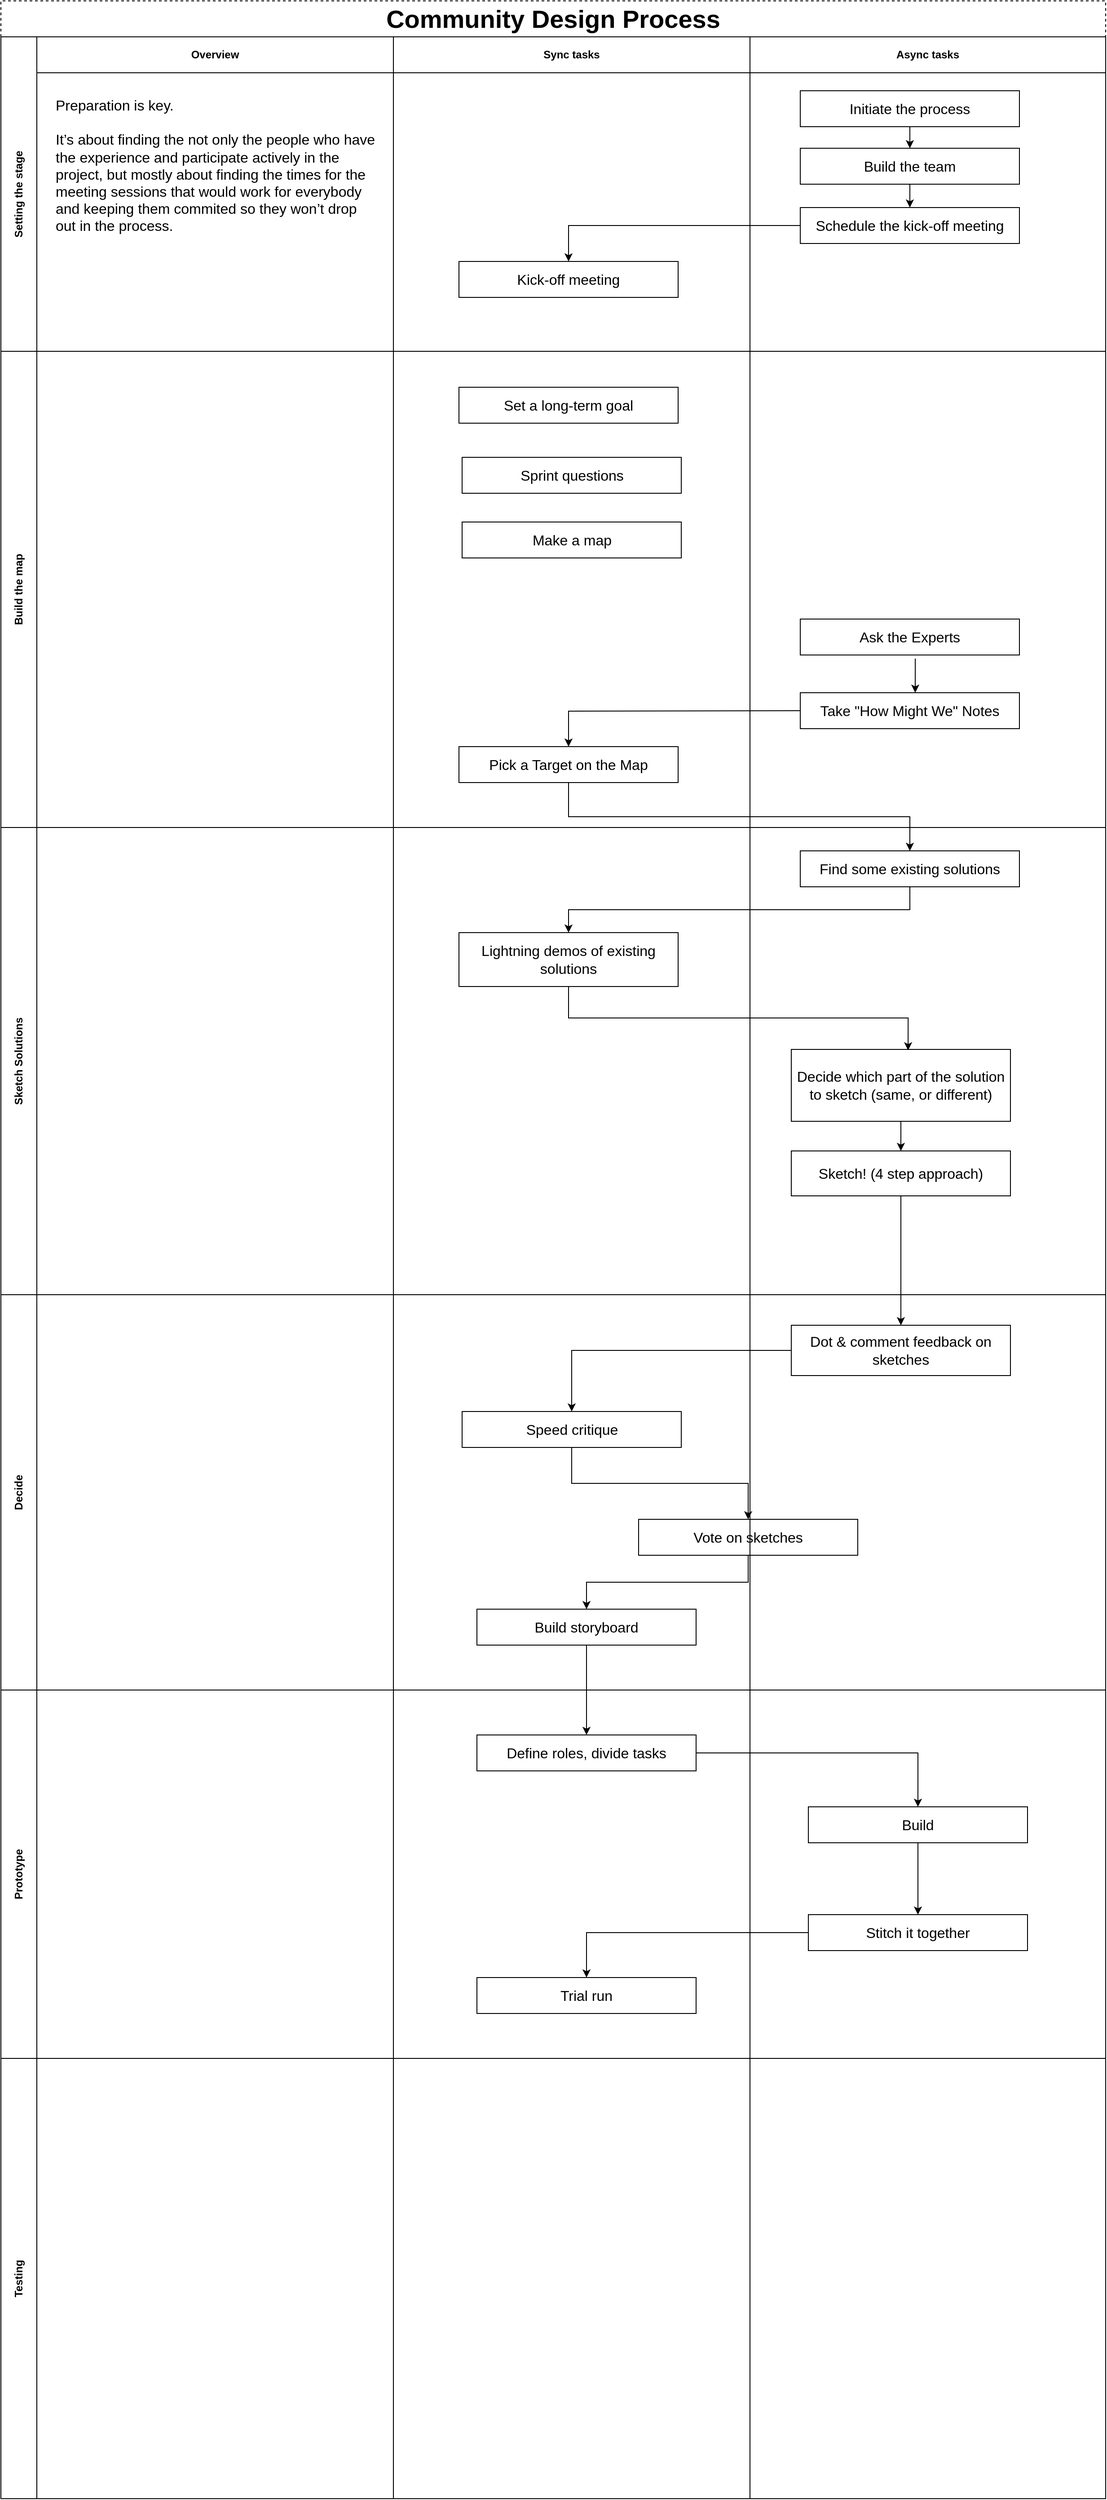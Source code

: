 <mxfile version="13.7.6" type="github">
  <diagram id="Dsz-gqt5UsPoLiR_0gt5" name="Page-1">
    <mxGraphModel dx="1240" dy="1760" grid="1" gridSize="10" guides="1" tooltips="1" connect="1" arrows="1" fold="1" page="1" pageScale="1" pageWidth="827" pageHeight="1169" math="0" shadow="0">
      <root>
        <mxCell id="0" />
        <mxCell id="1" parent="0" />
        <mxCell id="5pwWrits99L5pKd2EafA-10" value="Community Design Process" style="shape=table;childLayout=tableLayout;rowLines=0;columnLines=0;startSize=40;html=1;whiteSpace=wrap;collapsible=0;recursiveResize=0;expand=0;pointerEvents=0;fontStyle=1;align=center;dashed=1;fillColor=none;fontFamily=Helvetica;fontSize=28;" parent="1" vertex="1">
          <mxGeometry x="11" y="-130" width="1230" height="2780.0" as="geometry" />
        </mxCell>
        <mxCell id="5pwWrits99L5pKd2EafA-11" value="&lt;div&gt;Setting the stage&lt;/div&gt;" style="swimlane;horizontal=0;points=[[0,0.5],[1,0.5]];portConstraint=eastwest;startSize=40;html=1;whiteSpace=wrap;collapsible=0;recursiveResize=0;expand=0;pointerEvents=0;fontStyle=1" parent="5pwWrits99L5pKd2EafA-10" vertex="1">
          <mxGeometry y="40" width="1230" height="350" as="geometry" />
        </mxCell>
        <mxCell id="5pwWrits99L5pKd2EafA-14" value="Overview" style="swimlane;connectable=0;startSize=40;html=1;whiteSpace=wrap;collapsible=0;recursiveResize=0;expand=0;pointerEvents=0;" parent="5pwWrits99L5pKd2EafA-11" vertex="1">
          <mxGeometry x="40" width="397" height="350" as="geometry" />
        </mxCell>
        <mxCell id="5pwWrits99L5pKd2EafA-43" value="&lt;div&gt;Preparation is key.&lt;/div&gt;&lt;div&gt;&lt;br&gt;&lt;/div&gt;&lt;div&gt;It’s about finding the not only the people who have the experience and participate actively in the project, but mostly about finding the times for the meeting sessions that would work for everybody and keeping them commited so they won’t drop out in the process.&lt;/div&gt;" style="text;html=1;strokeColor=none;fillColor=none;align=left;verticalAlign=top;whiteSpace=wrap;rounded=0;fontFamily=Helvetica;fontSize=16;horizontal=1;" parent="5pwWrits99L5pKd2EafA-14" vertex="1">
          <mxGeometry x="18.5" y="60" width="360" height="180" as="geometry" />
        </mxCell>
        <mxCell id="5pwWrits99L5pKd2EafA-12" value="Sync tasks" style="swimlane;connectable=0;startSize=40;html=1;whiteSpace=wrap;collapsible=0;recursiveResize=0;expand=0;pointerEvents=0;" parent="5pwWrits99L5pKd2EafA-11" vertex="1">
          <mxGeometry x="437" width="397" height="350" as="geometry" />
        </mxCell>
        <mxCell id="5pwWrits99L5pKd2EafA-41" value="Kick-off meeting" style="rounded=0;whiteSpace=wrap;html=1;fillColor=none;fontFamily=Helvetica;fontSize=16;" parent="5pwWrits99L5pKd2EafA-12" vertex="1">
          <mxGeometry x="73" y="250" width="244" height="40" as="geometry" />
        </mxCell>
        <mxCell id="5pwWrits99L5pKd2EafA-13" value="Async tasks" style="swimlane;connectable=0;startSize=40;html=1;whiteSpace=wrap;collapsible=0;recursiveResize=0;expand=0;pointerEvents=0;" parent="5pwWrits99L5pKd2EafA-11" vertex="1">
          <mxGeometry x="834" width="396" height="350" as="geometry" />
        </mxCell>
        <mxCell id="5pwWrits99L5pKd2EafA-35" value="Initiate the process" style="rounded=0;whiteSpace=wrap;html=1;fillColor=none;fontFamily=Helvetica;fontSize=16;" parent="5pwWrits99L5pKd2EafA-13" vertex="1">
          <mxGeometry x="56" y="60" width="244" height="40" as="geometry" />
        </mxCell>
        <mxCell id="5pwWrits99L5pKd2EafA-36" value="Build the team" style="rounded=0;whiteSpace=wrap;html=1;fillColor=none;fontFamily=Helvetica;fontSize=16;" parent="5pwWrits99L5pKd2EafA-13" vertex="1">
          <mxGeometry x="56" y="124" width="244" height="40" as="geometry" />
        </mxCell>
        <mxCell id="5pwWrits99L5pKd2EafA-37" value="Schedule the kick-off meeting" style="rounded=0;whiteSpace=wrap;html=1;fillColor=none;fontFamily=Helvetica;fontSize=16;" parent="5pwWrits99L5pKd2EafA-13" vertex="1">
          <mxGeometry x="56" y="190" width="244" height="40" as="geometry" />
        </mxCell>
        <mxCell id="5pwWrits99L5pKd2EafA-38" value="" style="endArrow=classic;html=1;fontFamily=Helvetica;fontSize=16;exitX=0.5;exitY=1;exitDx=0;exitDy=0;entryX=0.5;entryY=0;entryDx=0;entryDy=0;" parent="5pwWrits99L5pKd2EafA-13" source="5pwWrits99L5pKd2EafA-35" target="5pwWrits99L5pKd2EafA-36" edge="1">
          <mxGeometry width="50" height="50" relative="1" as="geometry">
            <mxPoint x="-214" y="340" as="sourcePoint" />
            <mxPoint x="-164" y="290" as="targetPoint" />
          </mxGeometry>
        </mxCell>
        <mxCell id="5pwWrits99L5pKd2EafA-39" value="" style="endArrow=classic;html=1;fontFamily=Helvetica;fontSize=16;exitX=0.5;exitY=1;exitDx=0;exitDy=0;entryX=0.5;entryY=0;entryDx=0;entryDy=0;" parent="5pwWrits99L5pKd2EafA-13" source="5pwWrits99L5pKd2EafA-36" target="5pwWrits99L5pKd2EafA-37" edge="1">
          <mxGeometry width="50" height="50" relative="1" as="geometry">
            <mxPoint x="-214" y="340" as="sourcePoint" />
            <mxPoint x="-164" y="290" as="targetPoint" />
          </mxGeometry>
        </mxCell>
        <mxCell id="5pwWrits99L5pKd2EafA-42" style="edgeStyle=orthogonalEdgeStyle;rounded=0;orthogonalLoop=1;jettySize=auto;html=1;fontFamily=Helvetica;fontSize=16;" parent="5pwWrits99L5pKd2EafA-11" source="5pwWrits99L5pKd2EafA-37" target="5pwWrits99L5pKd2EafA-41" edge="1">
          <mxGeometry relative="1" as="geometry" />
        </mxCell>
        <mxCell id="5pwWrits99L5pKd2EafA-15" value="&lt;div&gt;Build the map&lt;/div&gt;" style="swimlane;horizontal=0;points=[[0,0.5],[1,0.5]];portConstraint=eastwest;startSize=40;html=1;whiteSpace=wrap;collapsible=0;recursiveResize=0;expand=0;pointerEvents=0;" parent="5pwWrits99L5pKd2EafA-10" vertex="1">
          <mxGeometry y="390" width="1230" height="530" as="geometry" />
        </mxCell>
        <mxCell id="5pwWrits99L5pKd2EafA-16" value="" style="swimlane;connectable=0;startSize=0;html=1;whiteSpace=wrap;collapsible=0;recursiveResize=0;expand=0;pointerEvents=0;" parent="5pwWrits99L5pKd2EafA-15" vertex="1">
          <mxGeometry x="40" width="397" height="530" as="geometry" />
        </mxCell>
        <mxCell id="5pwWrits99L5pKd2EafA-17" value="" style="swimlane;connectable=0;startSize=0;html=1;whiteSpace=wrap;collapsible=0;recursiveResize=0;expand=0;pointerEvents=0;" parent="5pwWrits99L5pKd2EafA-15" vertex="1">
          <mxGeometry x="437" width="397" height="530" as="geometry" />
        </mxCell>
        <mxCell id="S00J_4SfSphCWk_1wMWL-1" value="Set a long-term goal" style="rounded=0;whiteSpace=wrap;html=1;fillColor=none;fontFamily=Helvetica;fontSize=16;" parent="5pwWrits99L5pKd2EafA-17" vertex="1">
          <mxGeometry x="73" y="40" width="244" height="40" as="geometry" />
        </mxCell>
        <mxCell id="S00J_4SfSphCWk_1wMWL-10" value="&lt;div&gt;Sprint questions&lt;/div&gt;" style="rounded=0;whiteSpace=wrap;html=1;fillColor=none;fontFamily=Helvetica;fontSize=16;" parent="5pwWrits99L5pKd2EafA-17" vertex="1">
          <mxGeometry x="76.5" y="118" width="244" height="40" as="geometry" />
        </mxCell>
        <mxCell id="S00J_4SfSphCWk_1wMWL-12" value="Make a map" style="rounded=0;whiteSpace=wrap;html=1;fillColor=none;fontFamily=Helvetica;fontSize=16;" parent="5pwWrits99L5pKd2EafA-17" vertex="1">
          <mxGeometry x="76.5" y="190" width="244" height="40" as="geometry" />
        </mxCell>
        <mxCell id="S00J_4SfSphCWk_1wMWL-8" value="&lt;div&gt;Pick a Target on the Map&lt;/div&gt;" style="rounded=0;whiteSpace=wrap;html=1;fillColor=none;fontFamily=Helvetica;fontSize=16;" parent="5pwWrits99L5pKd2EafA-17" vertex="1">
          <mxGeometry x="73" y="440" width="244" height="40" as="geometry" />
        </mxCell>
        <mxCell id="S00J_4SfSphCWk_1wMWL-9" style="edgeStyle=orthogonalEdgeStyle;rounded=0;orthogonalLoop=1;jettySize=auto;html=1;fontFamily=Helvetica;fontSize=16;" parent="5pwWrits99L5pKd2EafA-17" target="S00J_4SfSphCWk_1wMWL-8" edge="1">
          <mxGeometry relative="1" as="geometry">
            <mxPoint x="453" y="400" as="sourcePoint" />
          </mxGeometry>
        </mxCell>
        <mxCell id="5pwWrits99L5pKd2EafA-18" value="" style="swimlane;connectable=0;startSize=0;html=1;whiteSpace=wrap;collapsible=0;recursiveResize=0;expand=0;pointerEvents=0;" parent="5pwWrits99L5pKd2EafA-15" vertex="1">
          <mxGeometry x="834" width="396" height="530" as="geometry" />
        </mxCell>
        <mxCell id="S00J_4SfSphCWk_1wMWL-2" value="Ask the Experts" style="rounded=0;whiteSpace=wrap;html=1;fillColor=none;fontFamily=Helvetica;fontSize=16;" parent="5pwWrits99L5pKd2EafA-18" vertex="1">
          <mxGeometry x="56" y="298" width="244" height="40" as="geometry" />
        </mxCell>
        <mxCell id="S00J_4SfSphCWk_1wMWL-7" value="" style="endArrow=classic;html=1;exitX=0.537;exitY=1.1;exitDx=0;exitDy=0;exitPerimeter=0;" parent="5pwWrits99L5pKd2EafA-18" edge="1">
          <mxGeometry width="50" height="50" relative="1" as="geometry">
            <mxPoint x="184.028" y="342" as="sourcePoint" />
            <mxPoint x="184" y="380" as="targetPoint" />
          </mxGeometry>
        </mxCell>
        <mxCell id="S00J_4SfSphCWk_1wMWL-3" value="Take &quot;How Might We&quot; Notes" style="rounded=0;whiteSpace=wrap;html=1;fillColor=none;fontFamily=Helvetica;fontSize=16;" parent="5pwWrits99L5pKd2EafA-18" vertex="1">
          <mxGeometry x="56" y="380" width="244" height="40" as="geometry" />
        </mxCell>
        <mxCell id="5pwWrits99L5pKd2EafA-23" value="&lt;div&gt;Sketch Solutions&lt;/div&gt;" style="swimlane;horizontal=0;points=[[0,0.5],[1,0.5]];portConstraint=eastwest;startSize=40;html=1;whiteSpace=wrap;collapsible=0;recursiveResize=0;expand=0;pointerEvents=0;" parent="5pwWrits99L5pKd2EafA-10" vertex="1">
          <mxGeometry y="920" width="1230" height="520" as="geometry" />
        </mxCell>
        <mxCell id="5pwWrits99L5pKd2EafA-24" value="" style="swimlane;connectable=0;startSize=0;html=1;whiteSpace=wrap;collapsible=0;recursiveResize=0;expand=0;pointerEvents=0;" parent="5pwWrits99L5pKd2EafA-23" vertex="1">
          <mxGeometry x="40" width="397" height="520" as="geometry" />
        </mxCell>
        <mxCell id="5pwWrits99L5pKd2EafA-25" value="" style="swimlane;connectable=0;startSize=0;html=1;whiteSpace=wrap;collapsible=0;recursiveResize=0;expand=0;pointerEvents=0;" parent="5pwWrits99L5pKd2EafA-23" vertex="1">
          <mxGeometry x="437" width="397" height="520" as="geometry" />
        </mxCell>
        <mxCell id="uH_fdu7wHnfuqTEzQYl--19" value="&lt;div&gt;Lightning demos of existing solutions&lt;/div&gt;" style="rounded=0;whiteSpace=wrap;html=1;fillColor=none;fontFamily=Helvetica;fontSize=16;" parent="5pwWrits99L5pKd2EafA-25" vertex="1">
          <mxGeometry x="73" y="117" width="244" height="60" as="geometry" />
        </mxCell>
        <mxCell id="5pwWrits99L5pKd2EafA-26" value="" style="swimlane;connectable=0;startSize=0;html=1;whiteSpace=wrap;collapsible=0;recursiveResize=0;expand=0;pointerEvents=0;" parent="5pwWrits99L5pKd2EafA-23" vertex="1">
          <mxGeometry x="834" width="396" height="520" as="geometry" />
        </mxCell>
        <mxCell id="uH_fdu7wHnfuqTEzQYl--17" value="&lt;div&gt;Find some existing solutions&lt;/div&gt;" style="rounded=0;whiteSpace=wrap;html=1;fillColor=none;fontFamily=Helvetica;fontSize=16;" parent="5pwWrits99L5pKd2EafA-26" vertex="1">
          <mxGeometry x="56" y="26" width="244" height="40" as="geometry" />
        </mxCell>
        <mxCell id="uH_fdu7wHnfuqTEzQYl--25" style="edgeStyle=orthogonalEdgeStyle;rounded=0;orthogonalLoop=1;jettySize=auto;html=1;entryX=0.5;entryY=0;entryDx=0;entryDy=0;" parent="5pwWrits99L5pKd2EafA-26" source="uH_fdu7wHnfuqTEzQYl--22" target="uH_fdu7wHnfuqTEzQYl--24" edge="1">
          <mxGeometry relative="1" as="geometry" />
        </mxCell>
        <mxCell id="uH_fdu7wHnfuqTEzQYl--22" value="&lt;div&gt;Decide which part of the solution to sketch (same, or different)&lt;br&gt;&lt;/div&gt;" style="rounded=0;whiteSpace=wrap;html=1;fillColor=none;fontFamily=Helvetica;fontSize=16;" parent="5pwWrits99L5pKd2EafA-26" vertex="1">
          <mxGeometry x="46" y="247" width="244" height="80" as="geometry" />
        </mxCell>
        <mxCell id="uH_fdu7wHnfuqTEzQYl--24" value="&lt;div&gt;Sketch! (4 step approach)&lt;br&gt;&lt;/div&gt;" style="rounded=0;whiteSpace=wrap;html=1;fillColor=none;fontFamily=Helvetica;fontSize=16;" parent="5pwWrits99L5pKd2EafA-26" vertex="1">
          <mxGeometry x="46" y="360" width="244" height="50" as="geometry" />
        </mxCell>
        <mxCell id="uH_fdu7wHnfuqTEzQYl--20" style="edgeStyle=orthogonalEdgeStyle;rounded=0;orthogonalLoop=1;jettySize=auto;html=1;exitX=0.5;exitY=1;exitDx=0;exitDy=0;" parent="5pwWrits99L5pKd2EafA-23" source="uH_fdu7wHnfuqTEzQYl--17" target="uH_fdu7wHnfuqTEzQYl--19" edge="1">
          <mxGeometry relative="1" as="geometry" />
        </mxCell>
        <mxCell id="uH_fdu7wHnfuqTEzQYl--23" style="edgeStyle=orthogonalEdgeStyle;rounded=0;orthogonalLoop=1;jettySize=auto;html=1;exitX=0.5;exitY=1;exitDx=0;exitDy=0;entryX=0.533;entryY=0.013;entryDx=0;entryDy=0;entryPerimeter=0;" parent="5pwWrits99L5pKd2EafA-23" source="uH_fdu7wHnfuqTEzQYl--19" target="uH_fdu7wHnfuqTEzQYl--22" edge="1">
          <mxGeometry relative="1" as="geometry" />
        </mxCell>
        <mxCell id="uH_fdu7wHnfuqTEzQYl--1" value="&lt;div&gt;Decide&lt;/div&gt;" style="swimlane;horizontal=0;points=[[0,0.5],[1,0.5]];portConstraint=eastwest;startSize=40;html=1;whiteSpace=wrap;collapsible=0;recursiveResize=0;expand=0;pointerEvents=0;" parent="5pwWrits99L5pKd2EafA-10" vertex="1">
          <mxGeometry y="1440" width="1230" height="440" as="geometry" />
        </mxCell>
        <mxCell id="uH_fdu7wHnfuqTEzQYl--2" value="" style="swimlane;connectable=0;startSize=0;html=1;whiteSpace=wrap;collapsible=0;recursiveResize=0;expand=0;pointerEvents=0;" parent="uH_fdu7wHnfuqTEzQYl--1" vertex="1">
          <mxGeometry x="40" width="397" height="440" as="geometry" />
        </mxCell>
        <mxCell id="uH_fdu7wHnfuqTEzQYl--3" value="" style="swimlane;connectable=0;startSize=0;html=1;whiteSpace=wrap;collapsible=0;recursiveResize=0;expand=0;pointerEvents=0;" parent="uH_fdu7wHnfuqTEzQYl--1" vertex="1">
          <mxGeometry x="437" width="397" height="440" as="geometry" />
        </mxCell>
        <mxCell id="uH_fdu7wHnfuqTEzQYl--69" value="Speed critique" style="rounded=0;whiteSpace=wrap;html=1;fillColor=none;fontFamily=Helvetica;fontSize=16;" parent="uH_fdu7wHnfuqTEzQYl--3" vertex="1">
          <mxGeometry x="76.5" y="130" width="244" height="40" as="geometry" />
        </mxCell>
        <mxCell id="uH_fdu7wHnfuqTEzQYl--76" value="Build storyboard" style="rounded=0;whiteSpace=wrap;html=1;fillColor=none;fontFamily=Helvetica;fontSize=16;" parent="uH_fdu7wHnfuqTEzQYl--3" vertex="1">
          <mxGeometry x="93" y="350" width="244" height="40" as="geometry" />
        </mxCell>
        <mxCell id="uH_fdu7wHnfuqTEzQYl--4" value="" style="swimlane;connectable=0;startSize=0;html=1;whiteSpace=wrap;collapsible=0;recursiveResize=0;expand=0;pointerEvents=0;" parent="uH_fdu7wHnfuqTEzQYl--1" vertex="1">
          <mxGeometry x="834" width="396" height="440" as="geometry" />
        </mxCell>
        <mxCell id="uH_fdu7wHnfuqTEzQYl--26" value="Dot &amp;amp; comment feedback on sketches" style="rounded=0;whiteSpace=wrap;html=1;fillColor=none;fontFamily=Helvetica;fontSize=16;" parent="uH_fdu7wHnfuqTEzQYl--4" vertex="1">
          <mxGeometry x="46" y="34" width="244" height="56" as="geometry" />
        </mxCell>
        <mxCell id="uH_fdu7wHnfuqTEzQYl--74" value="Vote on sketches" style="rounded=0;whiteSpace=wrap;html=1;fillColor=none;fontFamily=Helvetica;fontSize=16;" parent="uH_fdu7wHnfuqTEzQYl--4" vertex="1">
          <mxGeometry x="-124" y="250" width="244" height="40" as="geometry" />
        </mxCell>
        <mxCell id="uH_fdu7wHnfuqTEzQYl--72" style="edgeStyle=orthogonalEdgeStyle;rounded=0;orthogonalLoop=1;jettySize=auto;html=1;entryX=0.5;entryY=0;entryDx=0;entryDy=0;" parent="uH_fdu7wHnfuqTEzQYl--1" source="uH_fdu7wHnfuqTEzQYl--26" target="uH_fdu7wHnfuqTEzQYl--69" edge="1">
          <mxGeometry relative="1" as="geometry" />
        </mxCell>
        <mxCell id="uH_fdu7wHnfuqTEzQYl--75" style="edgeStyle=orthogonalEdgeStyle;rounded=0;orthogonalLoop=1;jettySize=auto;html=1;entryX=0.5;entryY=0;entryDx=0;entryDy=0;" parent="uH_fdu7wHnfuqTEzQYl--1" source="uH_fdu7wHnfuqTEzQYl--69" target="uH_fdu7wHnfuqTEzQYl--74" edge="1">
          <mxGeometry relative="1" as="geometry" />
        </mxCell>
        <mxCell id="uH_fdu7wHnfuqTEzQYl--77" style="edgeStyle=orthogonalEdgeStyle;rounded=0;orthogonalLoop=1;jettySize=auto;html=1;" parent="uH_fdu7wHnfuqTEzQYl--1" source="uH_fdu7wHnfuqTEzQYl--74" target="uH_fdu7wHnfuqTEzQYl--76" edge="1">
          <mxGeometry relative="1" as="geometry" />
        </mxCell>
        <mxCell id="SDPMVja4vJ9sk6AtpjEV-4" value="&lt;div&gt;Prototype&lt;/div&gt;" style="swimlane;horizontal=0;points=[[0,0.5],[1,0.5]];portConstraint=eastwest;startSize=40;html=1;whiteSpace=wrap;collapsible=0;recursiveResize=0;expand=0;pointerEvents=0;" vertex="1" parent="5pwWrits99L5pKd2EafA-10">
          <mxGeometry y="1880" width="1230" height="410" as="geometry" />
        </mxCell>
        <mxCell id="SDPMVja4vJ9sk6AtpjEV-5" style="swimlane;connectable=0;startSize=0;html=1;whiteSpace=wrap;collapsible=0;recursiveResize=0;expand=0;pointerEvents=0;" vertex="1" parent="SDPMVja4vJ9sk6AtpjEV-4">
          <mxGeometry x="40" width="397" height="410" as="geometry" />
        </mxCell>
        <mxCell id="SDPMVja4vJ9sk6AtpjEV-6" style="swimlane;connectable=0;startSize=0;html=1;whiteSpace=wrap;collapsible=0;recursiveResize=0;expand=0;pointerEvents=0;" vertex="1" parent="SDPMVja4vJ9sk6AtpjEV-4">
          <mxGeometry x="437" width="397" height="410" as="geometry" />
        </mxCell>
        <mxCell id="SDPMVja4vJ9sk6AtpjEV-8" value="Define roles, divide tasks" style="rounded=0;whiteSpace=wrap;html=1;fillColor=none;fontFamily=Helvetica;fontSize=16;" vertex="1" parent="SDPMVja4vJ9sk6AtpjEV-6">
          <mxGeometry x="93" y="50" width="244" height="40" as="geometry" />
        </mxCell>
        <mxCell id="SDPMVja4vJ9sk6AtpjEV-23" value="&lt;div&gt;Trial run&lt;/div&gt;" style="rounded=0;whiteSpace=wrap;html=1;fillColor=none;fontFamily=Helvetica;fontSize=16;" vertex="1" parent="SDPMVja4vJ9sk6AtpjEV-6">
          <mxGeometry x="93" y="320" width="244" height="40" as="geometry" />
        </mxCell>
        <mxCell id="SDPMVja4vJ9sk6AtpjEV-7" style="swimlane;connectable=0;startSize=0;html=1;whiteSpace=wrap;collapsible=0;recursiveResize=0;expand=0;pointerEvents=0;" vertex="1" parent="SDPMVja4vJ9sk6AtpjEV-4">
          <mxGeometry x="834" width="396" height="410" as="geometry" />
        </mxCell>
        <mxCell id="SDPMVja4vJ9sk6AtpjEV-20" value="" style="endArrow=classic;html=1;entryX=0.5;entryY=0;entryDx=0;entryDy=0;exitX=0.5;exitY=1;exitDx=0;exitDy=0;" edge="1" parent="SDPMVja4vJ9sk6AtpjEV-7" source="SDPMVja4vJ9sk6AtpjEV-27" target="SDPMVja4vJ9sk6AtpjEV-10">
          <mxGeometry width="50" height="50" relative="1" as="geometry">
            <mxPoint x="168" y="178" as="sourcePoint" />
            <mxPoint x="315" y="230" as="targetPoint" />
          </mxGeometry>
        </mxCell>
        <mxCell id="SDPMVja4vJ9sk6AtpjEV-27" value="&lt;div&gt;Build&lt;br&gt;&lt;/div&gt;" style="rounded=0;whiteSpace=wrap;html=1;fillColor=none;fontFamily=Helvetica;fontSize=16;" vertex="1" parent="SDPMVja4vJ9sk6AtpjEV-7">
          <mxGeometry x="65" y="130" width="244" height="40" as="geometry" />
        </mxCell>
        <mxCell id="SDPMVja4vJ9sk6AtpjEV-10" value="&lt;div&gt;Stitch it together&lt;/div&gt;" style="rounded=0;whiteSpace=wrap;html=1;fillColor=none;fontFamily=Helvetica;fontSize=16;" vertex="1" parent="SDPMVja4vJ9sk6AtpjEV-7">
          <mxGeometry x="65" y="250" width="244" height="40" as="geometry" />
        </mxCell>
        <mxCell id="SDPMVja4vJ9sk6AtpjEV-24" value="" style="edgeStyle=orthogonalEdgeStyle;rounded=0;orthogonalLoop=1;jettySize=auto;html=1;" edge="1" parent="SDPMVja4vJ9sk6AtpjEV-4" source="SDPMVja4vJ9sk6AtpjEV-10" target="SDPMVja4vJ9sk6AtpjEV-23">
          <mxGeometry relative="1" as="geometry" />
        </mxCell>
        <mxCell id="SDPMVja4vJ9sk6AtpjEV-28" value="" style="edgeStyle=orthogonalEdgeStyle;rounded=0;orthogonalLoop=1;jettySize=auto;html=1;" edge="1" parent="SDPMVja4vJ9sk6AtpjEV-4" source="SDPMVja4vJ9sk6AtpjEV-8" target="SDPMVja4vJ9sk6AtpjEV-27">
          <mxGeometry relative="1" as="geometry" />
        </mxCell>
        <mxCell id="SDPMVja4vJ9sk6AtpjEV-12" value="&lt;div&gt;Testing&lt;/div&gt;" style="swimlane;horizontal=0;points=[[0,0.5],[1,0.5]];portConstraint=eastwest;startSize=40;html=1;whiteSpace=wrap;collapsible=0;recursiveResize=0;expand=0;pointerEvents=0;" vertex="1" parent="5pwWrits99L5pKd2EafA-10">
          <mxGeometry y="2290" width="1230" height="490" as="geometry" />
        </mxCell>
        <mxCell id="SDPMVja4vJ9sk6AtpjEV-13" style="swimlane;connectable=0;startSize=0;html=1;whiteSpace=wrap;collapsible=0;recursiveResize=0;expand=0;pointerEvents=0;" vertex="1" parent="SDPMVja4vJ9sk6AtpjEV-12">
          <mxGeometry x="40" width="397" height="490" as="geometry" />
        </mxCell>
        <mxCell id="SDPMVja4vJ9sk6AtpjEV-14" style="swimlane;connectable=0;startSize=0;html=1;whiteSpace=wrap;collapsible=0;recursiveResize=0;expand=0;pointerEvents=0;" vertex="1" parent="SDPMVja4vJ9sk6AtpjEV-12">
          <mxGeometry x="437" width="397" height="490" as="geometry" />
        </mxCell>
        <mxCell id="SDPMVja4vJ9sk6AtpjEV-15" style="swimlane;connectable=0;startSize=0;html=1;whiteSpace=wrap;collapsible=0;recursiveResize=0;expand=0;pointerEvents=0;" vertex="1" parent="SDPMVja4vJ9sk6AtpjEV-12">
          <mxGeometry x="834" width="396" height="490" as="geometry" />
        </mxCell>
        <mxCell id="uH_fdu7wHnfuqTEzQYl--21" style="edgeStyle=orthogonalEdgeStyle;rounded=0;orthogonalLoop=1;jettySize=auto;html=1;exitX=0.5;exitY=1;exitDx=0;exitDy=0;entryX=0.5;entryY=0;entryDx=0;entryDy=0;" parent="5pwWrits99L5pKd2EafA-10" source="S00J_4SfSphCWk_1wMWL-8" target="uH_fdu7wHnfuqTEzQYl--17" edge="1">
          <mxGeometry relative="1" as="geometry" />
        </mxCell>
        <mxCell id="uH_fdu7wHnfuqTEzQYl--73" style="edgeStyle=orthogonalEdgeStyle;rounded=0;orthogonalLoop=1;jettySize=auto;html=1;entryX=0.5;entryY=0;entryDx=0;entryDy=0;" parent="5pwWrits99L5pKd2EafA-10" source="uH_fdu7wHnfuqTEzQYl--24" target="uH_fdu7wHnfuqTEzQYl--26" edge="1">
          <mxGeometry relative="1" as="geometry" />
        </mxCell>
        <mxCell id="SDPMVja4vJ9sk6AtpjEV-16" value="" style="endArrow=classic;html=1;exitX=0.5;exitY=1;exitDx=0;exitDy=0;entryX=0.5;entryY=0;entryDx=0;entryDy=0;" edge="1" parent="5pwWrits99L5pKd2EafA-10" source="uH_fdu7wHnfuqTEzQYl--76" target="SDPMVja4vJ9sk6AtpjEV-8">
          <mxGeometry width="50" height="50" relative="1" as="geometry">
            <mxPoint x="509" y="1960" as="sourcePoint" />
            <mxPoint x="559" y="1910" as="targetPoint" />
          </mxGeometry>
        </mxCell>
      </root>
    </mxGraphModel>
  </diagram>
</mxfile>
